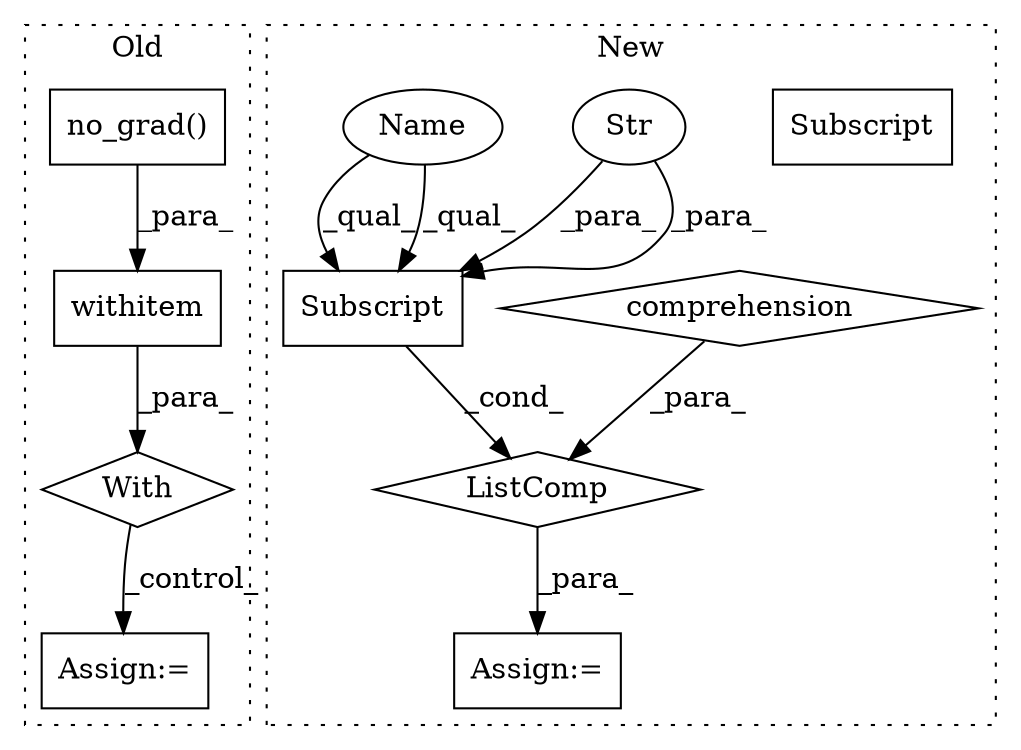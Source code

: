 digraph G {
subgraph cluster0 {
1 [label="withitem" a="49" s="6628" l="6" shape="box"];
3 [label="With" a="39" s="6623,6634" l="5,28" shape="diamond"];
6 [label="Assign:=" a="68" s="6715" l="3" shape="box"];
8 [label="no_grad()" a="75" s="6628" l="16" shape="box"];
label = "Old";
style="dotted";
}
subgraph cluster1 {
2 [label="ListComp" a="106" s="6274" l="40" shape="diamond"];
4 [label="comprehension" a="45" s="6294" l="3" shape="diamond"];
5 [label="Assign:=" a="68" s="6271" l="3" shape="box"];
7 [label="Subscript" a="63" s="6275,0" l="18,0" shape="box"];
9 [label="Str" a="66" s="6280" l="12" shape="ellipse"];
10 [label="Name" a="87" s="6275" l="4" shape="ellipse"];
11 [label="Subscript" a="63" s="6275,0" l="18,0" shape="box"];
label = "New";
style="dotted";
}
1 -> 3 [label="_para_"];
2 -> 5 [label="_para_"];
3 -> 6 [label="_control_"];
4 -> 2 [label="_para_"];
8 -> 1 [label="_para_"];
9 -> 11 [label="_para_"];
9 -> 11 [label="_para_"];
10 -> 11 [label="_qual_"];
10 -> 11 [label="_qual_"];
11 -> 2 [label="_cond_"];
}